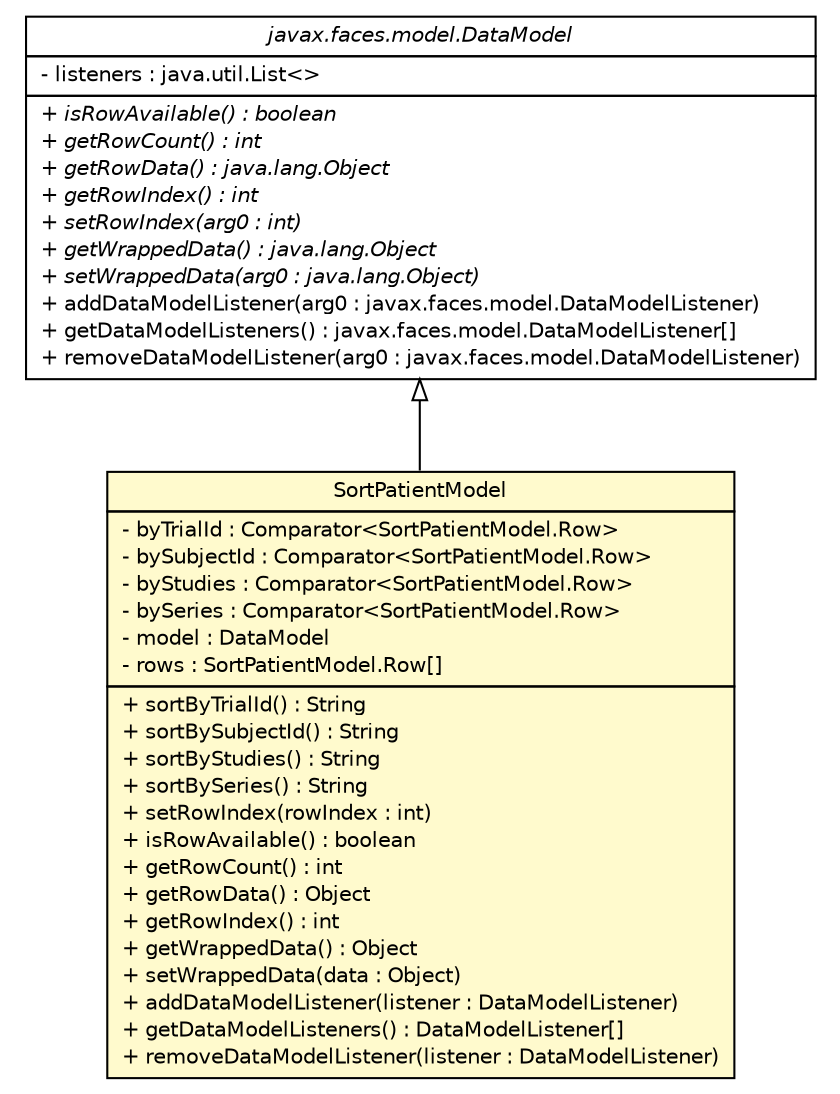 #!/usr/local/bin/dot
#
# Class diagram 
# Generated by UmlGraph version 4.8 (http://www.spinellis.gr/sw/umlgraph)
#

digraph G {
	edge [fontname="Helvetica",fontsize=10,labelfontname="Helvetica",labelfontsize=10];
	node [fontname="Helvetica",fontsize=10,shape=plaintext];
	// gov.nih.nci.ncia.datamodel.SortPatientModel
	c22066 [label=<<table border="0" cellborder="1" cellspacing="0" cellpadding="2" port="p" bgcolor="lemonChiffon" href="./SortPatientModel.html">
		<tr><td><table border="0" cellspacing="0" cellpadding="1">
			<tr><td> SortPatientModel </td></tr>
		</table></td></tr>
		<tr><td><table border="0" cellspacing="0" cellpadding="1">
			<tr><td align="left"> - byTrialId : Comparator&lt;SortPatientModel.Row&gt; </td></tr>
			<tr><td align="left"> - bySubjectId : Comparator&lt;SortPatientModel.Row&gt; </td></tr>
			<tr><td align="left"> - byStudies : Comparator&lt;SortPatientModel.Row&gt; </td></tr>
			<tr><td align="left"> - bySeries : Comparator&lt;SortPatientModel.Row&gt; </td></tr>
			<tr><td align="left"> - model : DataModel </td></tr>
			<tr><td align="left"> - rows : SortPatientModel.Row[] </td></tr>
		</table></td></tr>
		<tr><td><table border="0" cellspacing="0" cellpadding="1">
			<tr><td align="left"> + sortByTrialId() : String </td></tr>
			<tr><td align="left"> + sortBySubjectId() : String </td></tr>
			<tr><td align="left"> + sortByStudies() : String </td></tr>
			<tr><td align="left"> + sortBySeries() : String </td></tr>
			<tr><td align="left"> + setRowIndex(rowIndex : int) </td></tr>
			<tr><td align="left"> + isRowAvailable() : boolean </td></tr>
			<tr><td align="left"> + getRowCount() : int </td></tr>
			<tr><td align="left"> + getRowData() : Object </td></tr>
			<tr><td align="left"> + getRowIndex() : int </td></tr>
			<tr><td align="left"> + getWrappedData() : Object </td></tr>
			<tr><td align="left"> + setWrappedData(data : Object) </td></tr>
			<tr><td align="left"> + addDataModelListener(listener : DataModelListener) </td></tr>
			<tr><td align="left"> + getDataModelListeners() : DataModelListener[] </td></tr>
			<tr><td align="left"> + removeDataModelListener(listener : DataModelListener) </td></tr>
		</table></td></tr>
		</table>>, fontname="Helvetica", fontcolor="black", fontsize=10.0];
	//gov.nih.nci.ncia.datamodel.SortPatientModel extends javax.faces.model.DataModel
	c22258:p -> c22066:p [dir=back,arrowtail=empty];
	// javax.faces.model.DataModel
	c22258 [label=<<table border="0" cellborder="1" cellspacing="0" cellpadding="2" port="p" href="http://java.sun.com/j2se/1.4.2/docs/api/javax/faces/model/DataModel.html">
		<tr><td><table border="0" cellspacing="0" cellpadding="1">
			<tr><td><font face="Helvetica-Oblique"> javax.faces.model.DataModel </font></td></tr>
		</table></td></tr>
		<tr><td><table border="0" cellspacing="0" cellpadding="1">
			<tr><td align="left"> - listeners : java.util.List&lt;&gt; </td></tr>
		</table></td></tr>
		<tr><td><table border="0" cellspacing="0" cellpadding="1">
			<tr><td align="left"><font face="Helvetica-Oblique" point-size="10.0"> + isRowAvailable() : boolean </font></td></tr>
			<tr><td align="left"><font face="Helvetica-Oblique" point-size="10.0"> + getRowCount() : int </font></td></tr>
			<tr><td align="left"><font face="Helvetica-Oblique" point-size="10.0"> + getRowData() : java.lang.Object </font></td></tr>
			<tr><td align="left"><font face="Helvetica-Oblique" point-size="10.0"> + getRowIndex() : int </font></td></tr>
			<tr><td align="left"><font face="Helvetica-Oblique" point-size="10.0"> + setRowIndex(arg0 : int) </font></td></tr>
			<tr><td align="left"><font face="Helvetica-Oblique" point-size="10.0"> + getWrappedData() : java.lang.Object </font></td></tr>
			<tr><td align="left"><font face="Helvetica-Oblique" point-size="10.0"> + setWrappedData(arg0 : java.lang.Object) </font></td></tr>
			<tr><td align="left"> + addDataModelListener(arg0 : javax.faces.model.DataModelListener) </td></tr>
			<tr><td align="left"> + getDataModelListeners() : javax.faces.model.DataModelListener[] </td></tr>
			<tr><td align="left"> + removeDataModelListener(arg0 : javax.faces.model.DataModelListener) </td></tr>
		</table></td></tr>
		</table>>, fontname="Helvetica", fontcolor="black", fontsize=10.0];
}

